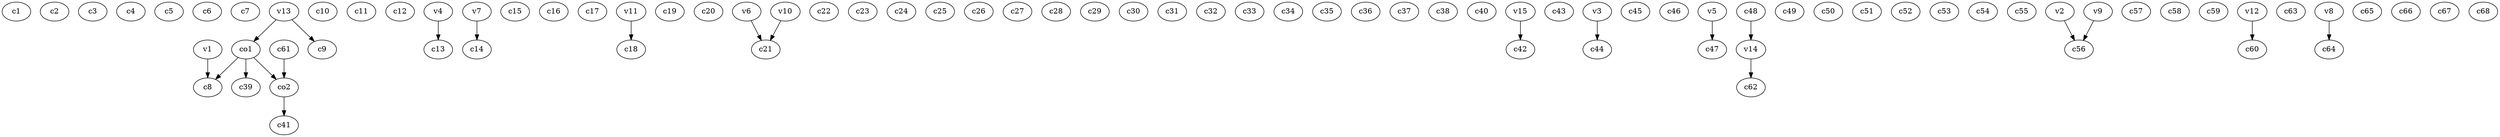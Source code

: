 strict digraph  {
c1;
c2;
c3;
c4;
c5;
c6;
c7;
c8;
c9;
c10;
c11;
c12;
c13;
c14;
c15;
c16;
c17;
c18;
c19;
c20;
c21;
c22;
c23;
c24;
c25;
c26;
c27;
c28;
c29;
c30;
c31;
c32;
c33;
c34;
c35;
c36;
c37;
c38;
c39;
c40;
c41;
c42;
c43;
c44;
c45;
c46;
c47;
c48;
c49;
c50;
c51;
c52;
c53;
c54;
c55;
c56;
c57;
c58;
c59;
c60;
c61;
c62;
c63;
c64;
c65;
c66;
c67;
c68;
v1;
v2;
v3;
v4;
v5;
v6;
v7;
v8;
v9;
v10;
v11;
v12;
v13;
v14;
v15;
co1;
co2;
c48 -> v14  [weight=1];
c61 -> co2  [weight=1];
v1 -> c8  [weight=1];
v2 -> c56  [weight=1];
v3 -> c44  [weight=1];
v4 -> c13  [weight=1];
v5 -> c47  [weight=1];
v6 -> c21  [weight=1];
v7 -> c14  [weight=1];
v8 -> c64  [weight=1];
v9 -> c56  [weight=1];
v10 -> c21  [weight=1];
v11 -> c18  [weight=1];
v12 -> c60  [weight=1];
v13 -> c9  [weight=1];
v13 -> co1  [weight=1];
v14 -> c62  [weight=1];
v15 -> c42  [weight=1];
co1 -> c8  [weight=1];
co1 -> c39  [weight=1];
co1 -> co2  [weight=1];
co2 -> c41  [weight=1];
}
